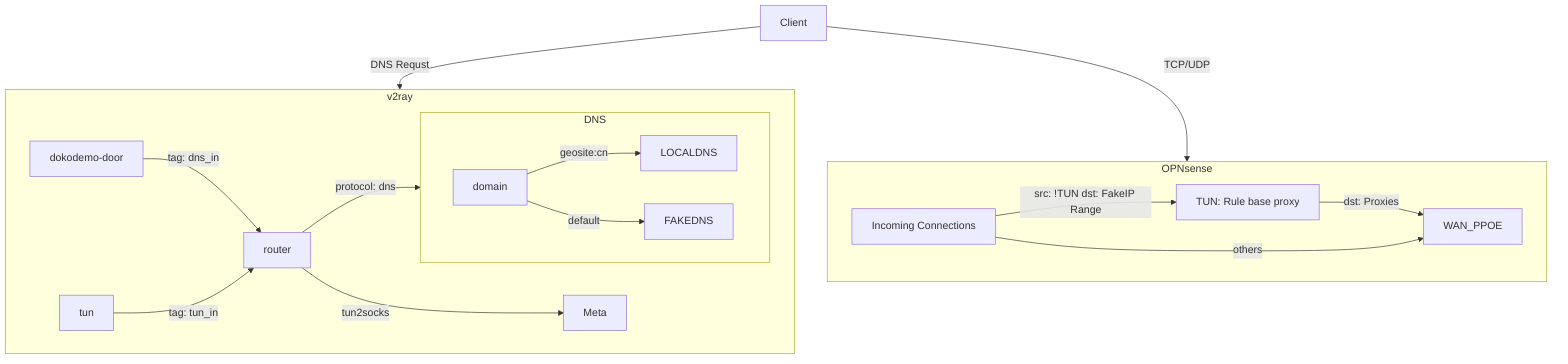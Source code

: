 flowchart TD

    Client -->|DNS Requst| v2ray

    subgraph v2ray
        dokodemo-door --> |tag: dns_in| router -->|protocol: dns| DNS[DNS CacheDisabled]
        tun --> |tag: tun_in| router -->|tun2socks| Meta
    end

    subgraph DNS
        domain -->|geosite:cn| LOCALDNS
        domain -->|default| FAKEDNS
    end

    Client -->|TCP/UDP| Gateway

    subgraph Gateway[OPNsense]
        LAN[Incoming Connections] --> |src: !TUN dst: FakeIP Range| TUN[TUN: Rule base proxy] -->|dst: Proxies| WAN_PPOE
        LAN --> |others|WAN_PPOE
    end